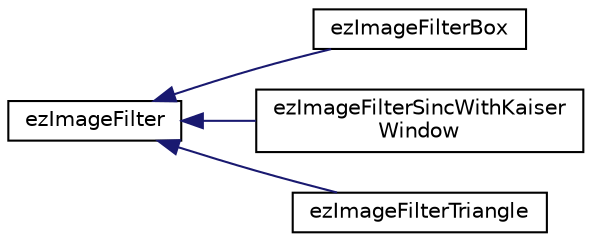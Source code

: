 digraph "Graphical Class Hierarchy"
{
 // LATEX_PDF_SIZE
  edge [fontname="Helvetica",fontsize="10",labelfontname="Helvetica",labelfontsize="10"];
  node [fontname="Helvetica",fontsize="10",shape=record];
  rankdir="LR";
  Node0 [label="ezImageFilter",height=0.2,width=0.4,color="black", fillcolor="white", style="filled",URL="$d2/db6/classez_image_filter.htm",tooltip="Represents a function used for filtering an image."];
  Node0 -> Node1 [dir="back",color="midnightblue",fontsize="10",style="solid",fontname="Helvetica"];
  Node1 [label="ezImageFilterBox",height=0.2,width=0.4,color="black", fillcolor="white", style="filled",URL="$d7/d7d/classez_image_filter_box.htm",tooltip="Box filter."];
  Node0 -> Node2 [dir="back",color="midnightblue",fontsize="10",style="solid",fontname="Helvetica"];
  Node2 [label="ezImageFilterSincWithKaiser\lWindow",height=0.2,width=0.4,color="black", fillcolor="white", style="filled",URL="$d1/d42/classez_image_filter_sinc_with_kaiser_window.htm",tooltip="Kaiser-windowed sinc filter."];
  Node0 -> Node3 [dir="back",color="midnightblue",fontsize="10",style="solid",fontname="Helvetica"];
  Node3 [label="ezImageFilterTriangle",height=0.2,width=0.4,color="black", fillcolor="white", style="filled",URL="$d3/dc8/classez_image_filter_triangle.htm",tooltip="Triangle filter."];
}
